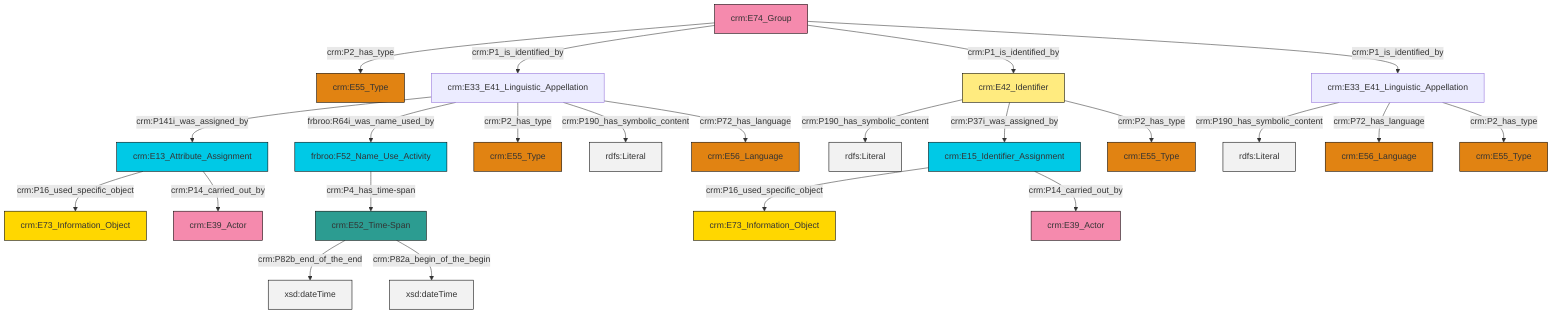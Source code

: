 graph TD
classDef Literal fill:#f2f2f2,stroke:#000000;
classDef CRM_Entity fill:#FFFFFF,stroke:#000000;
classDef Temporal_Entity fill:#00C9E6, stroke:#000000;
classDef Type fill:#E18312, stroke:#000000;
classDef Time-Span fill:#2C9C91, stroke:#000000;
classDef Appellation fill:#FFEB7F, stroke:#000000;
classDef Place fill:#008836, stroke:#000000;
classDef Persistent_Item fill:#B266B2, stroke:#000000;
classDef Conceptual_Object fill:#FFD700, stroke:#000000;
classDef Physical_Thing fill:#D2B48C, stroke:#000000;
classDef Actor fill:#f58aad, stroke:#000000;
classDef PC_Classes fill:#4ce600, stroke:#000000;
classDef Multi fill:#cccccc,stroke:#000000;

2["crm:E13_Attribute_Assignment"]:::Temporal_Entity -->|crm:P16_used_specific_object| 3["crm:E73_Information_Object"]:::Conceptual_Object
6["crm:E74_Group"]:::Actor -->|crm:P2_has_type| 7["crm:E55_Type"]:::Type
9["crm:E33_E41_Linguistic_Appellation"]:::Default -->|crm:P141i_was_assigned_by| 2["crm:E13_Attribute_Assignment"]:::Temporal_Entity
0["crm:E15_Identifier_Assignment"]:::Temporal_Entity -->|crm:P16_used_specific_object| 13["crm:E73_Information_Object"]:::Conceptual_Object
6["crm:E74_Group"]:::Actor -->|crm:P1_is_identified_by| 9["crm:E33_E41_Linguistic_Appellation"]:::Default
16["crm:E42_Identifier"]:::Appellation -->|crm:P190_has_symbolic_content| 17[rdfs:Literal]:::Literal
9["crm:E33_E41_Linguistic_Appellation"]:::Default -->|frbroo:R64i_was_name_used_by| 23["frbroo:F52_Name_Use_Activity"]:::Temporal_Entity
24["crm:E33_E41_Linguistic_Appellation"]:::Default -->|crm:P190_has_symbolic_content| 25[rdfs:Literal]:::Literal
26["crm:E52_Time-Span"]:::Time-Span -->|crm:P82b_end_of_the_end| 27[xsd:dateTime]:::Literal
9["crm:E33_E41_Linguistic_Appellation"]:::Default -->|crm:P2_has_type| 4["crm:E55_Type"]:::Type
6["crm:E74_Group"]:::Actor -->|crm:P1_is_identified_by| 16["crm:E42_Identifier"]:::Appellation
24["crm:E33_E41_Linguistic_Appellation"]:::Default -->|crm:P72_has_language| 21["crm:E56_Language"]:::Type
9["crm:E33_E41_Linguistic_Appellation"]:::Default -->|crm:P190_has_symbolic_content| 33[rdfs:Literal]:::Literal
9["crm:E33_E41_Linguistic_Appellation"]:::Default -->|crm:P72_has_language| 14["crm:E56_Language"]:::Type
16["crm:E42_Identifier"]:::Appellation -->|crm:P37i_was_assigned_by| 0["crm:E15_Identifier_Assignment"]:::Temporal_Entity
6["crm:E74_Group"]:::Actor -->|crm:P1_is_identified_by| 24["crm:E33_E41_Linguistic_Appellation"]:::Default
16["crm:E42_Identifier"]:::Appellation -->|crm:P2_has_type| 36["crm:E55_Type"]:::Type
0["crm:E15_Identifier_Assignment"]:::Temporal_Entity -->|crm:P14_carried_out_by| 19["crm:E39_Actor"]:::Actor
24["crm:E33_E41_Linguistic_Appellation"]:::Default -->|crm:P2_has_type| 10["crm:E55_Type"]:::Type
26["crm:E52_Time-Span"]:::Time-Span -->|crm:P82a_begin_of_the_begin| 38[xsd:dateTime]:::Literal
23["frbroo:F52_Name_Use_Activity"]:::Temporal_Entity -->|crm:P4_has_time-span| 26["crm:E52_Time-Span"]:::Time-Span
2["crm:E13_Attribute_Assignment"]:::Temporal_Entity -->|crm:P14_carried_out_by| 40["crm:E39_Actor"]:::Actor